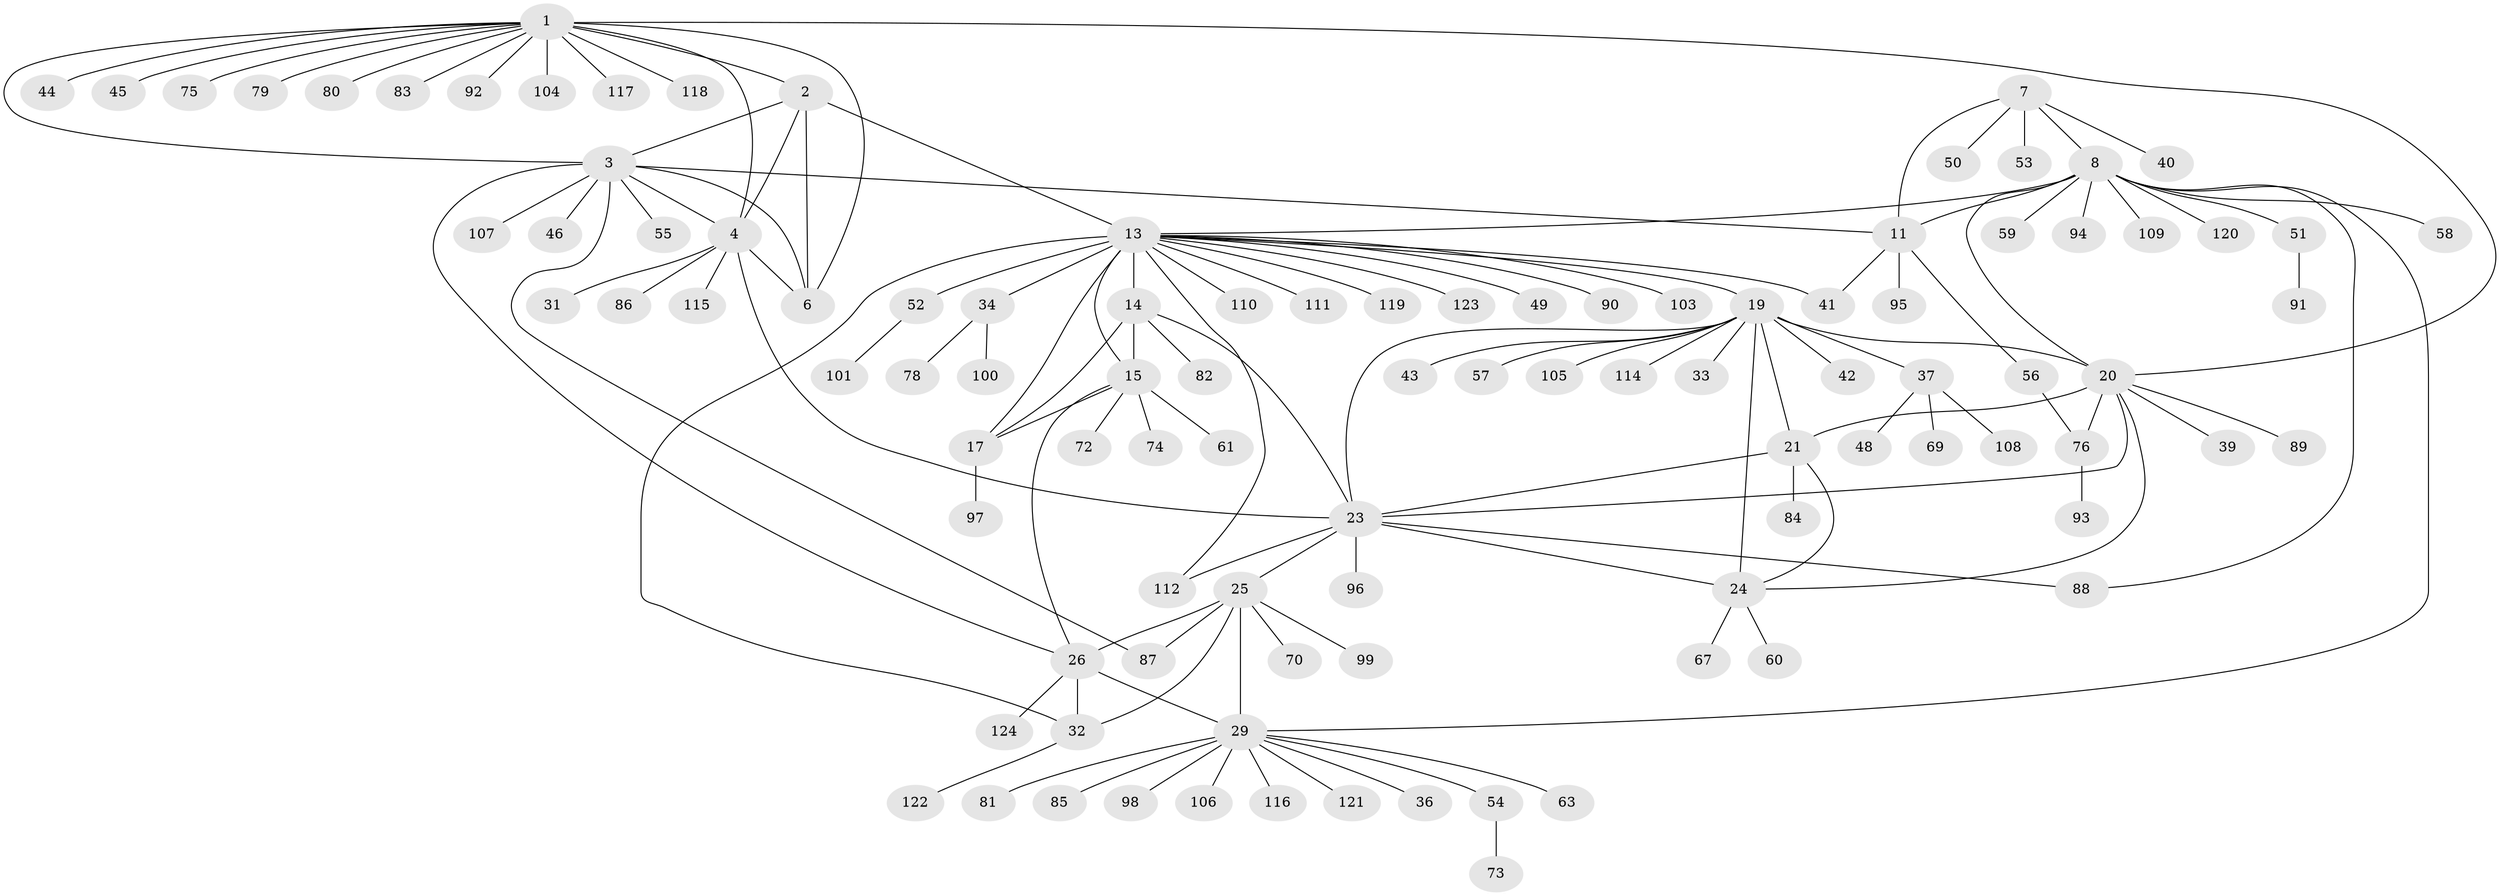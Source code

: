 // original degree distribution, {12: 0.008064516129032258, 6: 0.03225806451612903, 11: 0.04032258064516129, 9: 0.04032258064516129, 7: 0.03225806451612903, 5: 0.024193548387096774, 10: 0.03225806451612903, 14: 0.008064516129032258, 8: 0.024193548387096774, 1: 0.6129032258064516, 3: 0.024193548387096774, 4: 0.016129032258064516, 2: 0.10483870967741936}
// Generated by graph-tools (version 1.1) at 2025/11/02/27/25 16:11:33]
// undirected, 102 vertices, 133 edges
graph export_dot {
graph [start="1"]
  node [color=gray90,style=filled];
  1 [super="+5"];
  2;
  3 [super="+35"];
  4 [super="+66"];
  6 [super="+71"];
  7 [super="+9"];
  8 [super="+10"];
  11 [super="+12"];
  13 [super="+18"];
  14 [super="+16"];
  15 [super="+62"];
  17 [super="+68"];
  19 [super="+22"];
  20 [super="+102"];
  21 [super="+65"];
  23 [super="+38"];
  24 [super="+47"];
  25 [super="+28"];
  26 [super="+27"];
  29 [super="+30"];
  31;
  32 [super="+77"];
  33;
  34 [super="+113"];
  36;
  37 [super="+64"];
  39;
  40;
  41;
  42;
  43;
  44;
  45;
  46;
  48;
  49;
  50;
  51;
  52;
  53;
  54;
  55;
  56;
  57;
  58;
  59;
  60;
  61;
  63;
  67;
  69;
  70;
  72;
  73;
  74;
  75;
  76;
  78;
  79;
  80;
  81;
  82;
  83;
  84;
  85;
  86;
  87;
  88;
  89;
  90;
  91;
  92;
  93;
  94;
  95;
  96;
  97;
  98;
  99;
  100;
  101;
  103;
  104;
  105;
  106;
  107;
  108;
  109;
  110;
  111;
  112;
  114;
  115;
  116;
  117;
  118;
  119;
  120;
  121;
  122;
  123;
  124;
  1 -- 2 [weight=2];
  1 -- 3 [weight=2];
  1 -- 4 [weight=2];
  1 -- 6 [weight=2];
  1 -- 20;
  1 -- 44;
  1 -- 45;
  1 -- 75;
  1 -- 80;
  1 -- 92;
  1 -- 104;
  1 -- 79;
  1 -- 83;
  1 -- 117;
  1 -- 118;
  2 -- 3;
  2 -- 4;
  2 -- 6;
  2 -- 13;
  3 -- 4;
  3 -- 6;
  3 -- 26;
  3 -- 46;
  3 -- 87;
  3 -- 107;
  3 -- 55;
  3 -- 11;
  4 -- 6;
  4 -- 31;
  4 -- 86;
  4 -- 115;
  4 -- 23;
  7 -- 8 [weight=4];
  7 -- 11 [weight=4];
  7 -- 53;
  7 -- 50;
  7 -- 40;
  8 -- 11 [weight=4];
  8 -- 20;
  8 -- 51;
  8 -- 58;
  8 -- 59;
  8 -- 94;
  8 -- 109;
  8 -- 29;
  8 -- 88;
  8 -- 120;
  8 -- 13;
  11 -- 56;
  11 -- 41;
  11 -- 95;
  13 -- 14 [weight=4];
  13 -- 15 [weight=2];
  13 -- 17 [weight=2];
  13 -- 19;
  13 -- 32;
  13 -- 41;
  13 -- 49;
  13 -- 103;
  13 -- 34;
  13 -- 110;
  13 -- 111;
  13 -- 112;
  13 -- 52;
  13 -- 119;
  13 -- 90;
  13 -- 123;
  14 -- 15 [weight=2];
  14 -- 17 [weight=2];
  14 -- 82;
  14 -- 23;
  15 -- 17;
  15 -- 26;
  15 -- 61;
  15 -- 72;
  15 -- 74;
  17 -- 97;
  19 -- 20 [weight=2];
  19 -- 21 [weight=2];
  19 -- 23 [weight=2];
  19 -- 24 [weight=2];
  19 -- 33;
  19 -- 37;
  19 -- 42;
  19 -- 114;
  19 -- 105;
  19 -- 43;
  19 -- 57;
  20 -- 21;
  20 -- 23;
  20 -- 24;
  20 -- 39;
  20 -- 76;
  20 -- 89;
  21 -- 23;
  21 -- 24;
  21 -- 84;
  23 -- 24;
  23 -- 25;
  23 -- 88;
  23 -- 96;
  23 -- 112;
  24 -- 60;
  24 -- 67;
  25 -- 26 [weight=4];
  25 -- 29 [weight=4];
  25 -- 87;
  25 -- 99;
  25 -- 70;
  25 -- 32;
  26 -- 29 [weight=4];
  26 -- 32;
  26 -- 124;
  29 -- 36;
  29 -- 63;
  29 -- 98;
  29 -- 106;
  29 -- 121;
  29 -- 81;
  29 -- 116;
  29 -- 85;
  29 -- 54;
  32 -- 122;
  34 -- 78;
  34 -- 100;
  37 -- 48;
  37 -- 108;
  37 -- 69;
  51 -- 91;
  52 -- 101;
  54 -- 73;
  56 -- 76;
  76 -- 93;
}
